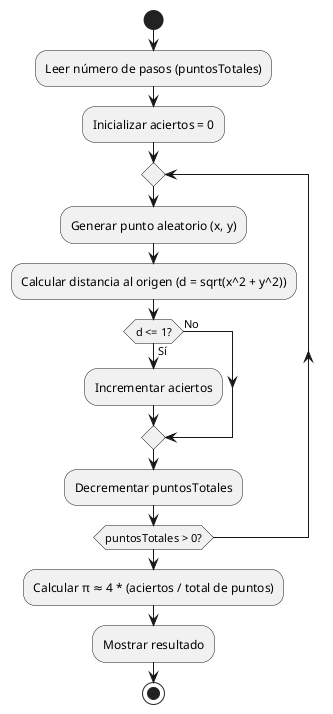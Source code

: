 @startuml
start

:Leer número de pasos (puntosTotales);
:Inicializar aciertos = 0;

repeat
    :Generar punto aleatorio (x, y);
    :Calcular distancia al origen (d = sqrt(x^2 + y^2));
    if (d <= 1?) then (Sí)
        :Incrementar aciertos;
    else (No)
    endif
    :Decrementar puntosTotales;
repeat while (puntosTotales > 0?)

:Calcular π ≈ 4 * (aciertos / total de puntos);
:Mostrar resultado;
stop
@enduml